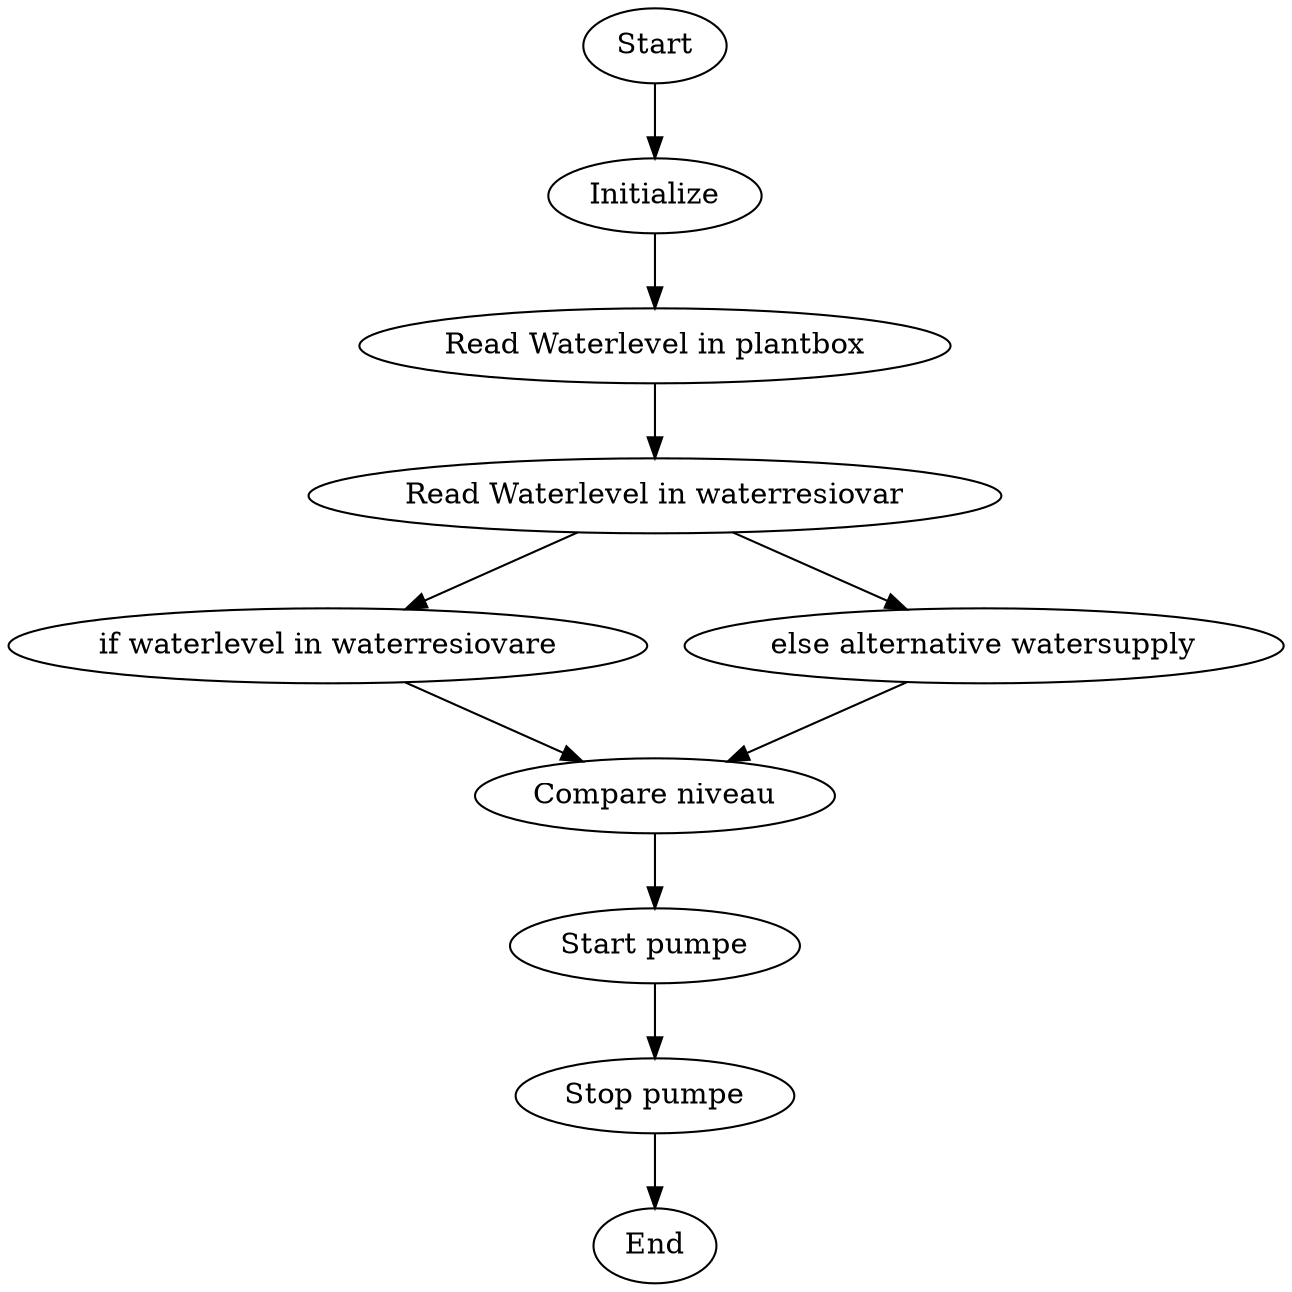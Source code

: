 /*
 * 
 *
 *
 */
digraph vand
{
   n1 [ label="Start" ]
   n2 [ label="Initialize" ]
   n3 [ label="Read Waterlevel in plantbox" ]
   n4 [ label="Read Waterlevel in waterresiovar" ]
   n5 [ label="if waterlevel in waterresiovare" ]
   n6 [ label="else alternative watersupply" ]
   n7 [ label="Compare niveau" ]
   n8 [ label="Start pumpe" ]
   n9 [ label="Stop pumpe" ]
   n10 [ label="End" ]

   n1 -> n2
   n2 -> n3
   n3 -> n4
   n4 -> n5
   n4 -> n6

   n5 -> n7
   n6 -> n7
   n7 -> n8
   n8 -> n9
   n9 -> n10
}
